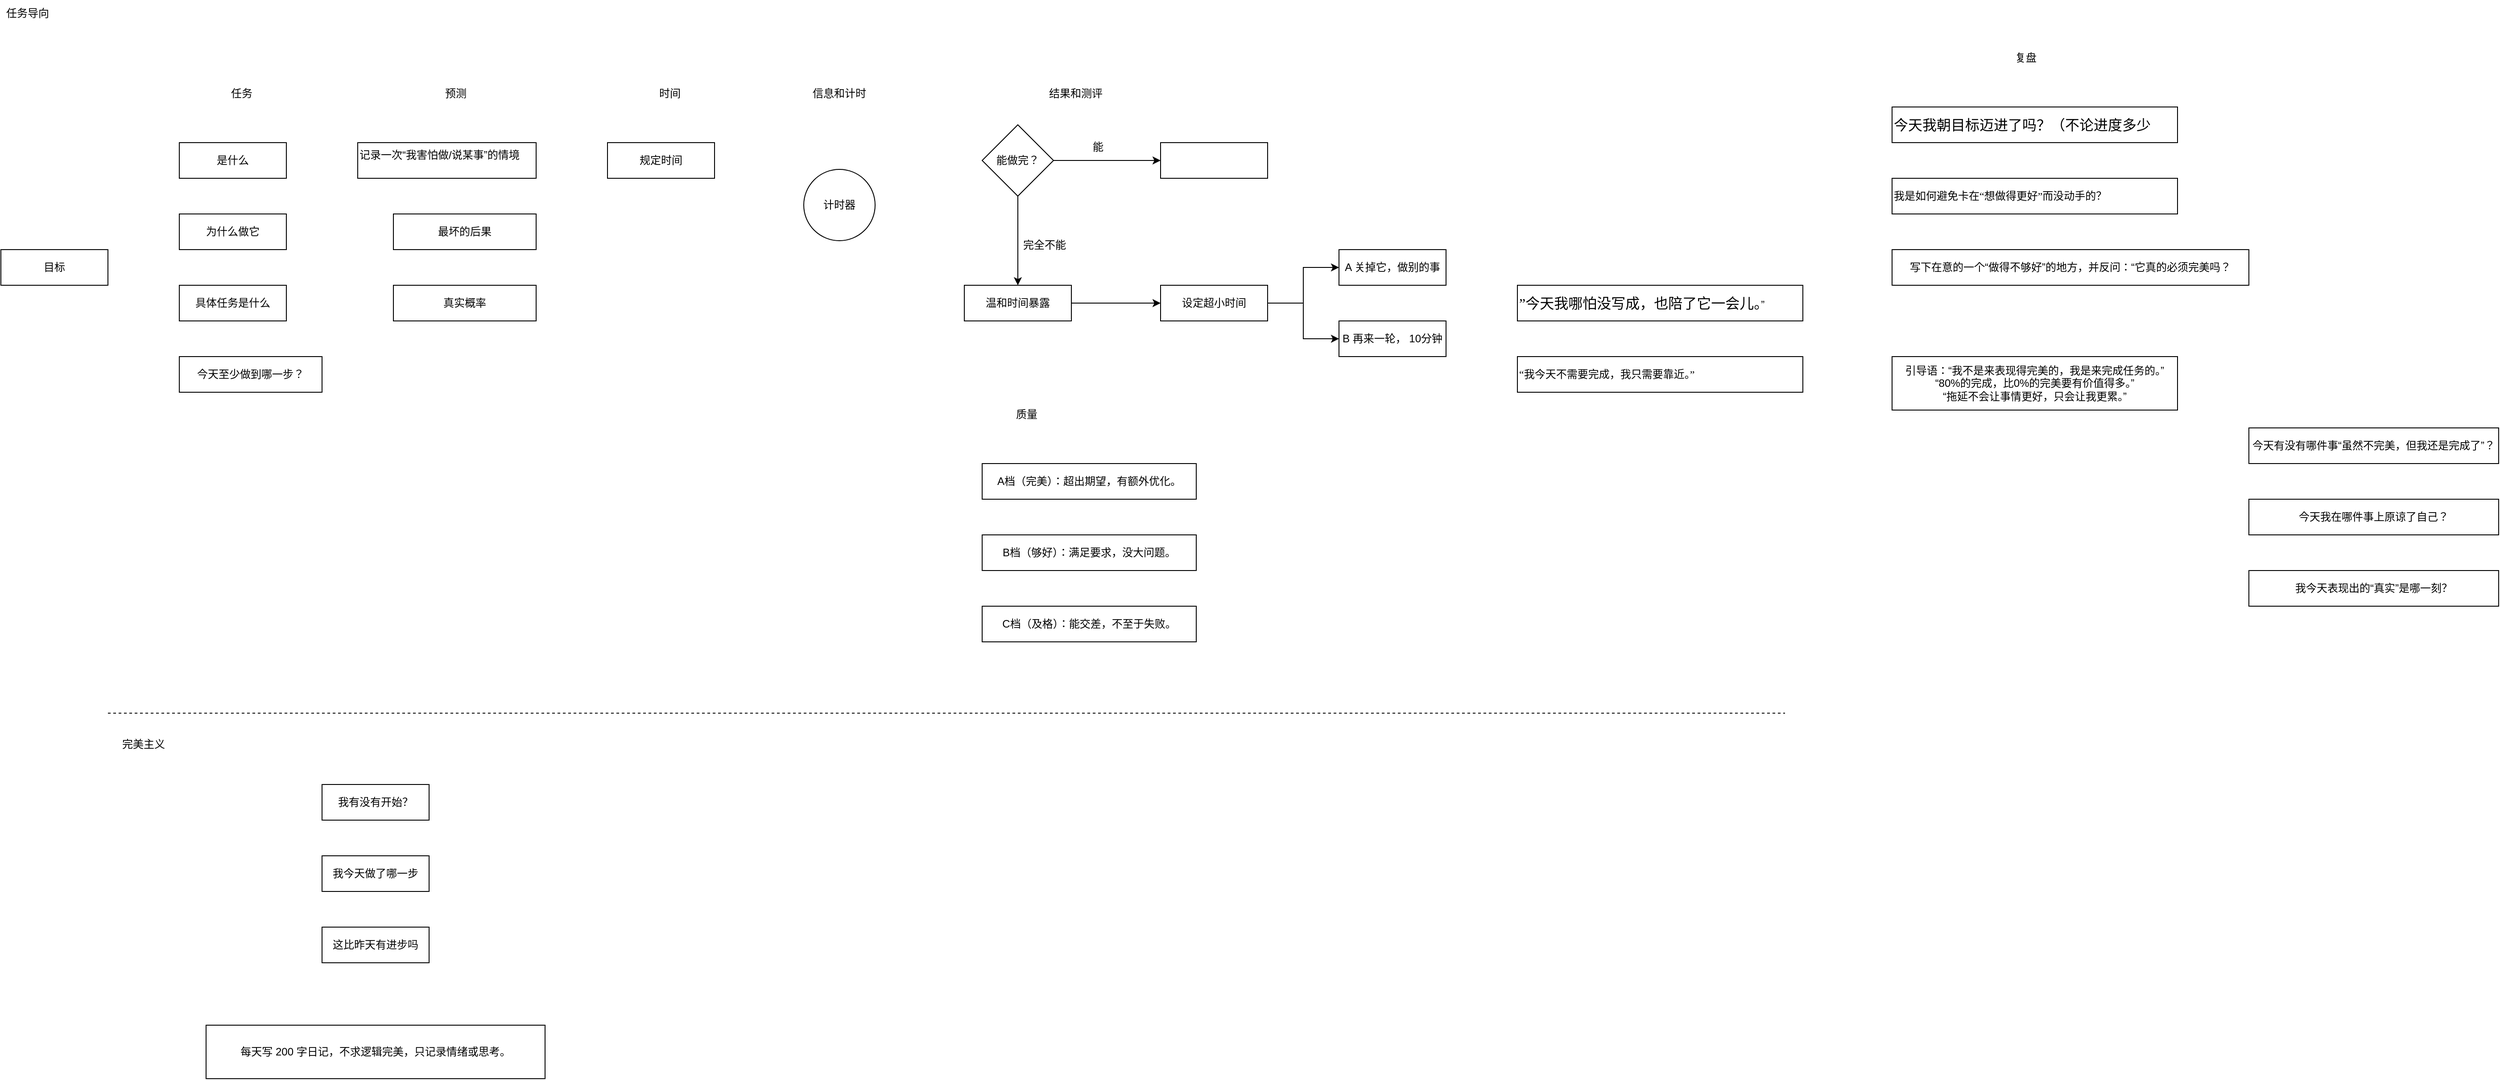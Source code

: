 <mxfile version="27.0.3">
  <diagram name="Page-1" id="6zRdG6JHseQhhgTulQmI">
    <mxGraphModel dx="655" dy="386" grid="1" gridSize="10" guides="1" tooltips="1" connect="1" arrows="1" fold="1" page="1" pageScale="1" pageWidth="850" pageHeight="1100" math="0" shadow="0">
      <root>
        <mxCell id="0" />
        <mxCell id="1" parent="0" />
        <mxCell id="XTSuB5Vk69Xy2UMJJlKH-1" value="目标" style="rounded=0;whiteSpace=wrap;html=1;" parent="1" vertex="1">
          <mxGeometry x="40" y="520" width="120" height="40" as="geometry" />
        </mxCell>
        <mxCell id="XTSuB5Vk69Xy2UMJJlKH-2" value="是什么" style="rounded=0;whiteSpace=wrap;html=1;" parent="1" vertex="1">
          <mxGeometry x="240" y="400" width="120" height="40" as="geometry" />
        </mxCell>
        <mxCell id="XTSuB5Vk69Xy2UMJJlKH-3" value="为什么做它" style="rounded=0;whiteSpace=wrap;html=1;" parent="1" vertex="1">
          <mxGeometry x="240" y="480" width="120" height="40" as="geometry" />
        </mxCell>
        <mxCell id="XTSuB5Vk69Xy2UMJJlKH-4" value="具体任务是什么" style="rounded=0;whiteSpace=wrap;html=1;" parent="1" vertex="1">
          <mxGeometry x="240" y="560" width="120" height="40" as="geometry" />
        </mxCell>
        <mxCell id="XTSuB5Vk69Xy2UMJJlKH-5" value="今天至少做到哪一步？" style="rounded=0;whiteSpace=wrap;html=1;" parent="1" vertex="1">
          <mxGeometry x="240" y="640" width="160" height="40" as="geometry" />
        </mxCell>
        <mxCell id="XTSuB5Vk69Xy2UMJJlKH-6" value="任务" style="text;html=1;align=center;verticalAlign=middle;whiteSpace=wrap;rounded=0;" parent="1" vertex="1">
          <mxGeometry x="280" y="330" width="60" height="30" as="geometry" />
        </mxCell>
        <mxCell id="XTSuB5Vk69Xy2UMJJlKH-7" value="时间" style="text;html=1;align=center;verticalAlign=middle;whiteSpace=wrap;rounded=0;" parent="1" vertex="1">
          <mxGeometry x="760" y="330" width="60" height="30" as="geometry" />
        </mxCell>
        <mxCell id="XTSuB5Vk69Xy2UMJJlKH-10" value="规定时间" style="rounded=0;whiteSpace=wrap;html=1;" parent="1" vertex="1">
          <mxGeometry x="720" y="400" width="120" height="40" as="geometry" />
        </mxCell>
        <mxCell id="XTSuB5Vk69Xy2UMJJlKH-13" style="edgeStyle=orthogonalEdgeStyle;rounded=0;orthogonalLoop=1;jettySize=auto;html=1;entryX=0.5;entryY=0;entryDx=0;entryDy=0;" parent="1" source="XTSuB5Vk69Xy2UMJJlKH-11" target="XTSuB5Vk69Xy2UMJJlKH-12" edge="1">
          <mxGeometry relative="1" as="geometry" />
        </mxCell>
        <mxCell id="XTSuB5Vk69Xy2UMJJlKH-16" style="edgeStyle=orthogonalEdgeStyle;rounded=0;orthogonalLoop=1;jettySize=auto;html=1;entryX=0;entryY=0.5;entryDx=0;entryDy=0;" parent="1" source="XTSuB5Vk69Xy2UMJJlKH-11" target="XTSuB5Vk69Xy2UMJJlKH-15" edge="1">
          <mxGeometry relative="1" as="geometry" />
        </mxCell>
        <mxCell id="XTSuB5Vk69Xy2UMJJlKH-11" value="能做完？" style="rhombus;whiteSpace=wrap;html=1;" parent="1" vertex="1">
          <mxGeometry x="1140" y="380" width="80" height="80" as="geometry" />
        </mxCell>
        <mxCell id="XTSuB5Vk69Xy2UMJJlKH-26" style="edgeStyle=orthogonalEdgeStyle;rounded=0;orthogonalLoop=1;jettySize=auto;html=1;entryX=0;entryY=0.5;entryDx=0;entryDy=0;" parent="1" source="XTSuB5Vk69Xy2UMJJlKH-12" target="XTSuB5Vk69Xy2UMJJlKH-19" edge="1">
          <mxGeometry relative="1" as="geometry" />
        </mxCell>
        <mxCell id="XTSuB5Vk69Xy2UMJJlKH-12" value="温和时间暴露" style="rounded=0;whiteSpace=wrap;html=1;" parent="1" vertex="1">
          <mxGeometry x="1120" y="560" width="120" height="40" as="geometry" />
        </mxCell>
        <mxCell id="XTSuB5Vk69Xy2UMJJlKH-14" value="完全不能" style="text;html=1;align=center;verticalAlign=middle;whiteSpace=wrap;rounded=0;" parent="1" vertex="1">
          <mxGeometry x="1180" y="500" width="60" height="30" as="geometry" />
        </mxCell>
        <mxCell id="XTSuB5Vk69Xy2UMJJlKH-15" value="" style="rounded=0;whiteSpace=wrap;html=1;" parent="1" vertex="1">
          <mxGeometry x="1340" y="400" width="120" height="40" as="geometry" />
        </mxCell>
        <mxCell id="XTSuB5Vk69Xy2UMJJlKH-17" value="能" style="text;html=1;align=center;verticalAlign=middle;whiteSpace=wrap;rounded=0;" parent="1" vertex="1">
          <mxGeometry x="1240" y="390" width="60" height="30" as="geometry" />
        </mxCell>
        <mxCell id="XTSuB5Vk69Xy2UMJJlKH-24" style="edgeStyle=orthogonalEdgeStyle;rounded=0;orthogonalLoop=1;jettySize=auto;html=1;entryX=0;entryY=0.5;entryDx=0;entryDy=0;" parent="1" source="XTSuB5Vk69Xy2UMJJlKH-19" target="XTSuB5Vk69Xy2UMJJlKH-21" edge="1">
          <mxGeometry relative="1" as="geometry" />
        </mxCell>
        <mxCell id="XTSuB5Vk69Xy2UMJJlKH-25" style="edgeStyle=orthogonalEdgeStyle;rounded=0;orthogonalLoop=1;jettySize=auto;html=1;entryX=0;entryY=0.5;entryDx=0;entryDy=0;" parent="1" source="XTSuB5Vk69Xy2UMJJlKH-19" target="XTSuB5Vk69Xy2UMJJlKH-22" edge="1">
          <mxGeometry relative="1" as="geometry" />
        </mxCell>
        <mxCell id="XTSuB5Vk69Xy2UMJJlKH-19" value="设定超小时间" style="rounded=0;whiteSpace=wrap;html=1;" parent="1" vertex="1">
          <mxGeometry x="1340" y="560" width="120" height="40" as="geometry" />
        </mxCell>
        <mxCell id="XTSuB5Vk69Xy2UMJJlKH-21" value="A 关掉它，做别的事" style="rounded=0;whiteSpace=wrap;html=1;" parent="1" vertex="1">
          <mxGeometry x="1540" y="520" width="120" height="40" as="geometry" />
        </mxCell>
        <mxCell id="XTSuB5Vk69Xy2UMJJlKH-22" value="B 再来一轮， 10分钟" style="rounded=0;whiteSpace=wrap;html=1;" parent="1" vertex="1">
          <mxGeometry x="1540" y="600" width="120" height="40" as="geometry" />
        </mxCell>
        <mxCell id="XTSuB5Vk69Xy2UMJJlKH-23" value="&lt;p&gt;&lt;span style=&quot;font-size:12.0pt;line-height:&lt;br/&gt;115%;font-family:DengXian;mso-ascii-font-family:Aptos;mso-ascii-theme-font:&lt;br/&gt;minor-latin;mso-fareast-theme-font:minor-fareast;mso-hansi-font-family:Aptos;&lt;br/&gt;mso-hansi-theme-font:minor-latin;mso-bidi-font-family:&amp;quot;Times New Roman&amp;quot;;&lt;br/&gt;mso-bidi-theme-font:minor-bidi;mso-ansi-language:EN-US;mso-fareast-language:&lt;br/&gt;ZH-CN;mso-bidi-language:AR-SA&quot; lang=&quot;ZH-CN&quot;&gt;”今天我哪怕没写成，也陪了它一会儿。&lt;/span&gt;&lt;span style=&quot;font-size:&lt;br/&gt;12.0pt;line-height:115%;font-family:&amp;quot;Aptos&amp;quot;,sans-serif;mso-ascii-theme-font:&lt;br/&gt;minor-latin;mso-fareast-font-family:DengXian;mso-fareast-theme-font:minor-fareast;&lt;br/&gt;mso-hansi-theme-font:minor-latin;mso-bidi-font-family:&amp;quot;Times New Roman&amp;quot;;&lt;br/&gt;mso-bidi-theme-font:minor-bidi;mso-ansi-language:EN-US;mso-fareast-language:&lt;br/&gt;ZH-CN;mso-bidi-language:AR-SA&quot;&gt;”&lt;/span&gt;&lt;/p&gt;" style="rounded=0;whiteSpace=wrap;html=1;align=left;" parent="1" vertex="1">
          <mxGeometry x="1740" y="560" width="320" height="40" as="geometry" />
        </mxCell>
        <mxCell id="XTSuB5Vk69Xy2UMJJlKH-27" value="&lt;p style=&quot;mso-margin-top-alt:auto;mso-margin-bottom-alt:auto;&lt;br/&gt;text-indent:.5in&quot; class=&quot;MsoNormal&quot;&gt;&lt;span style=&quot;font-family:DengXian;mso-ascii-font-family:&lt;br/&gt;Aptos;mso-ascii-theme-font:minor-latin;mso-fareast-theme-font:minor-fareast;&lt;br/&gt;mso-hansi-font-family:Aptos;mso-hansi-theme-font:minor-latin&quot; lang=&quot;ZH-CN&quot;&gt;“我今天不需要完成，我只需要靠近。”&lt;/span&gt;&lt;/p&gt;" style="rounded=0;whiteSpace=wrap;html=1;align=left;" parent="1" vertex="1">
          <mxGeometry x="1740" y="640" width="320" height="40" as="geometry" />
        </mxCell>
        <mxCell id="XTSuB5Vk69Xy2UMJJlKH-28" value="复盘" style="text;html=1;align=center;verticalAlign=middle;whiteSpace=wrap;rounded=0;" parent="1" vertex="1">
          <mxGeometry x="2280" y="290" width="60" height="30" as="geometry" />
        </mxCell>
        <mxCell id="XTSuB5Vk69Xy2UMJJlKH-30" value="&lt;div&gt;&lt;span style=&quot;font-size:12.0pt;line-height:&lt;br/&gt;115%;font-family:DengXian;mso-ascii-font-family:Aptos;mso-ascii-theme-font:&lt;br/&gt;minor-latin;mso-fareast-theme-font:minor-fareast;mso-hansi-font-family:Aptos;&lt;br/&gt;mso-hansi-theme-font:minor-latin;mso-bidi-font-family:&amp;quot;Times New Roman&amp;quot;;&lt;br/&gt;mso-bidi-theme-font:minor-bidi;mso-ansi-language:EN-US;mso-fareast-language:&lt;br/&gt;ZH-CN;mso-bidi-language:AR-SA&quot; lang=&quot;ZH-CN&quot;&gt;今天我朝目标迈进了吗？（不论进度多少&lt;/span&gt;&lt;font face=&quot;DengXian&quot;&gt;&lt;/font&gt;&lt;/div&gt;" style="rounded=0;whiteSpace=wrap;html=1;align=left;" parent="1" vertex="1">
          <mxGeometry x="2160" y="360" width="320" height="40" as="geometry" />
        </mxCell>
        <mxCell id="XTSuB5Vk69Xy2UMJJlKH-31" value="&lt;div&gt;&lt;font face=&quot;DengXian&quot;&gt;我是如何避免卡在“想做得更好”而没动手的？&lt;/font&gt;&lt;/div&gt;" style="rounded=0;whiteSpace=wrap;html=1;align=left;" parent="1" vertex="1">
          <mxGeometry x="2160" y="440" width="320" height="40" as="geometry" />
        </mxCell>
        <mxCell id="XTSuB5Vk69Xy2UMJJlKH-32" value="引导语：&lt;span style=&quot;background-color: transparent;&quot;&gt;“我不是来表现得完美的，我是来完成任务的。”&lt;/span&gt;&lt;div&gt;“80%的完成，比0%的完美要有价值得多。”&lt;/div&gt;&lt;div&gt;“拖延不会让事情更好，只会让我更累。”&lt;/div&gt;" style="rounded=0;whiteSpace=wrap;html=1;" parent="1" vertex="1">
          <mxGeometry x="2160" y="640" width="320" height="60" as="geometry" />
        </mxCell>
        <mxCell id="XTSuB5Vk69Xy2UMJJlKH-33" value="质量" style="text;html=1;align=center;verticalAlign=middle;whiteSpace=wrap;rounded=0;" parent="1" vertex="1">
          <mxGeometry x="1160" y="690" width="60" height="30" as="geometry" />
        </mxCell>
        <mxCell id="XTSuB5Vk69Xy2UMJJlKH-34" value="C档（及格）：能交差，不至于失败。" style="rounded=0;whiteSpace=wrap;html=1;" parent="1" vertex="1">
          <mxGeometry x="1140" y="920" width="240" height="40" as="geometry" />
        </mxCell>
        <mxCell id="XTSuB5Vk69Xy2UMJJlKH-35" value="A档（完美）：超出期望，有额外优化。" style="rounded=0;whiteSpace=wrap;html=1;" parent="1" vertex="1">
          <mxGeometry x="1140" y="760" width="240" height="40" as="geometry" />
        </mxCell>
        <mxCell id="XTSuB5Vk69Xy2UMJJlKH-36" value="B档（够好）：满足要求，没大问题。" style="rounded=0;whiteSpace=wrap;html=1;" parent="1" vertex="1">
          <mxGeometry x="1140" y="840" width="240" height="40" as="geometry" />
        </mxCell>
        <mxCell id="XTSuB5Vk69Xy2UMJJlKH-37" value="结果和测评" style="text;html=1;align=center;verticalAlign=middle;whiteSpace=wrap;rounded=0;" parent="1" vertex="1">
          <mxGeometry x="1170" y="330" width="150" height="30" as="geometry" />
        </mxCell>
        <mxCell id="XTSuB5Vk69Xy2UMJJlKH-38" value="我有没有开始？" style="rounded=0;whiteSpace=wrap;html=1;" parent="1" vertex="1">
          <mxGeometry x="400" y="1120" width="120" height="40" as="geometry" />
        </mxCell>
        <mxCell id="XTSuB5Vk69Xy2UMJJlKH-39" value="我今天做了哪一步" style="rounded=0;whiteSpace=wrap;html=1;" parent="1" vertex="1">
          <mxGeometry x="400" y="1200" width="120" height="40" as="geometry" />
        </mxCell>
        <mxCell id="XTSuB5Vk69Xy2UMJJlKH-40" value="这比昨天有进步吗" style="rounded=0;whiteSpace=wrap;html=1;" parent="1" vertex="1">
          <mxGeometry x="400" y="1280" width="120" height="40" as="geometry" />
        </mxCell>
        <mxCell id="XTSuB5Vk69Xy2UMJJlKH-41" value="" style="endArrow=none;dashed=1;html=1;rounded=0;" parent="1" edge="1">
          <mxGeometry width="50" height="50" relative="1" as="geometry">
            <mxPoint x="160" y="1040" as="sourcePoint" />
            <mxPoint x="2040" y="1040" as="targetPoint" />
          </mxGeometry>
        </mxCell>
        <mxCell id="XTSuB5Vk69Xy2UMJJlKH-42" value="完美主义" style="text;html=1;align=center;verticalAlign=middle;whiteSpace=wrap;rounded=0;" parent="1" vertex="1">
          <mxGeometry x="170" y="1060" width="60" height="30" as="geometry" />
        </mxCell>
        <mxCell id="XTSuB5Vk69Xy2UMJJlKH-43" value="任务导向" style="text;html=1;align=center;verticalAlign=middle;whiteSpace=wrap;rounded=0;" parent="1" vertex="1">
          <mxGeometry x="40" y="240" width="60" height="30" as="geometry" />
        </mxCell>
        <mxCell id="XTSuB5Vk69Xy2UMJJlKH-44" value="每天写 200 字日记，不求逻辑完美，只记录情绪或思考。" style="rounded=0;whiteSpace=wrap;html=1;" parent="1" vertex="1">
          <mxGeometry x="270" y="1390" width="380" height="60" as="geometry" />
        </mxCell>
        <mxCell id="XTSuB5Vk69Xy2UMJJlKH-45" value="预测" style="text;html=1;align=center;verticalAlign=middle;whiteSpace=wrap;rounded=0;" parent="1" vertex="1">
          <mxGeometry x="520" y="330" width="60" height="30" as="geometry" />
        </mxCell>
        <mxCell id="XTSuB5Vk69Xy2UMJJlKH-46" value="写下在意的一个“做得不够好”的地方，并反问：“它真的必须完美吗？" style="rounded=0;whiteSpace=wrap;html=1;" parent="1" vertex="1">
          <mxGeometry x="2160" y="520" width="400" height="40" as="geometry" />
        </mxCell>
        <mxCell id="XTSuB5Vk69Xy2UMJJlKH-47" value="&lt;div&gt;记录一次“我害怕做/说某事”的情境&lt;/div&gt;&lt;div&gt;&lt;br&gt;&lt;/div&gt;" style="rounded=0;whiteSpace=wrap;html=1;verticalAlign=top;align=left;" parent="1" vertex="1">
          <mxGeometry x="440" y="400" width="200" height="40" as="geometry" />
        </mxCell>
        <mxCell id="XTSuB5Vk69Xy2UMJJlKH-48" value="今天我在哪件事上原谅了自己？" style="rounded=0;whiteSpace=wrap;html=1;" parent="1" vertex="1">
          <mxGeometry x="2560" y="800" width="280" height="40" as="geometry" />
        </mxCell>
        <mxCell id="XTSuB5Vk69Xy2UMJJlKH-49" value="今天有没有哪件事“虽然不完美，但我还是完成了”？" style="rounded=0;whiteSpace=wrap;html=1;" parent="1" vertex="1">
          <mxGeometry x="2560" y="720" width="280" height="40" as="geometry" />
        </mxCell>
        <mxCell id="XTSuB5Vk69Xy2UMJJlKH-50" value="&lt;div&gt;我今天表现出的“真实”是哪一刻？&lt;/div&gt;" style="rounded=0;whiteSpace=wrap;html=1;" parent="1" vertex="1">
          <mxGeometry x="2560" y="880" width="280" height="40" as="geometry" />
        </mxCell>
        <mxCell id="XTSuB5Vk69Xy2UMJJlKH-52" value="最坏的后果" style="rounded=0;whiteSpace=wrap;html=1;" parent="1" vertex="1">
          <mxGeometry x="480" y="480" width="160" height="40" as="geometry" />
        </mxCell>
        <mxCell id="XTSuB5Vk69Xy2UMJJlKH-53" value="真实概率" style="rounded=0;whiteSpace=wrap;html=1;" parent="1" vertex="1">
          <mxGeometry x="480" y="560" width="160" height="40" as="geometry" />
        </mxCell>
        <mxCell id="F2QJmZC6v7SWS0u1oMc9-3" value="计时器" style="ellipse;whiteSpace=wrap;html=1;aspect=fixed;" vertex="1" parent="1">
          <mxGeometry x="940" y="430" width="80" height="80" as="geometry" />
        </mxCell>
        <mxCell id="F2QJmZC6v7SWS0u1oMc9-4" value="信息和计时" style="text;html=1;align=center;verticalAlign=middle;whiteSpace=wrap;rounded=0;" vertex="1" parent="1">
          <mxGeometry x="940" y="330" width="80" height="30" as="geometry" />
        </mxCell>
      </root>
    </mxGraphModel>
  </diagram>
</mxfile>
